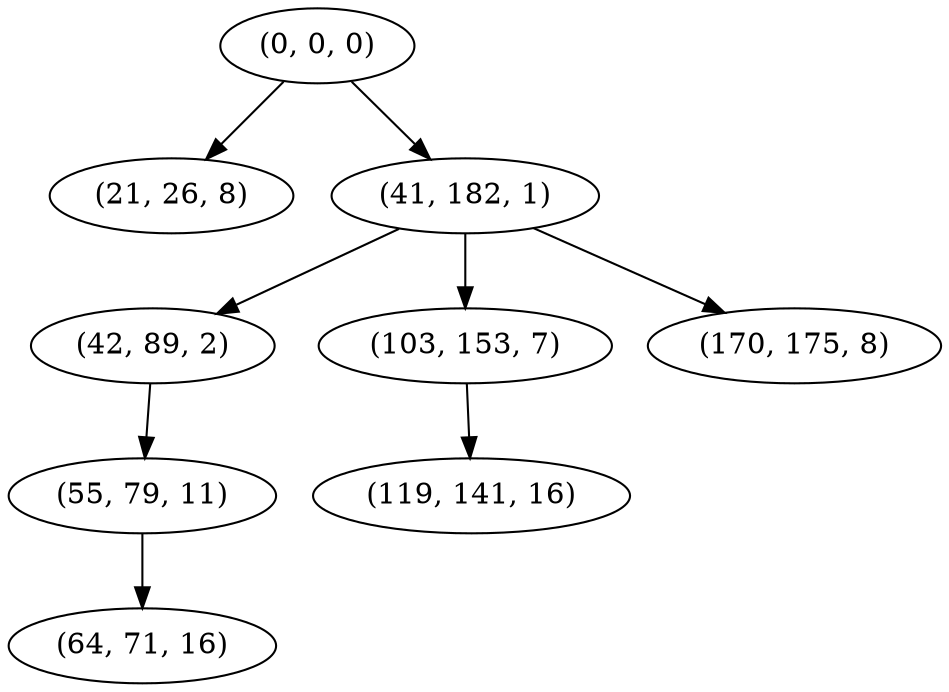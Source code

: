 digraph tree {
    "(0, 0, 0)";
    "(21, 26, 8)";
    "(41, 182, 1)";
    "(42, 89, 2)";
    "(55, 79, 11)";
    "(64, 71, 16)";
    "(103, 153, 7)";
    "(119, 141, 16)";
    "(170, 175, 8)";
    "(0, 0, 0)" -> "(21, 26, 8)";
    "(0, 0, 0)" -> "(41, 182, 1)";
    "(41, 182, 1)" -> "(42, 89, 2)";
    "(41, 182, 1)" -> "(103, 153, 7)";
    "(41, 182, 1)" -> "(170, 175, 8)";
    "(42, 89, 2)" -> "(55, 79, 11)";
    "(55, 79, 11)" -> "(64, 71, 16)";
    "(103, 153, 7)" -> "(119, 141, 16)";
}
